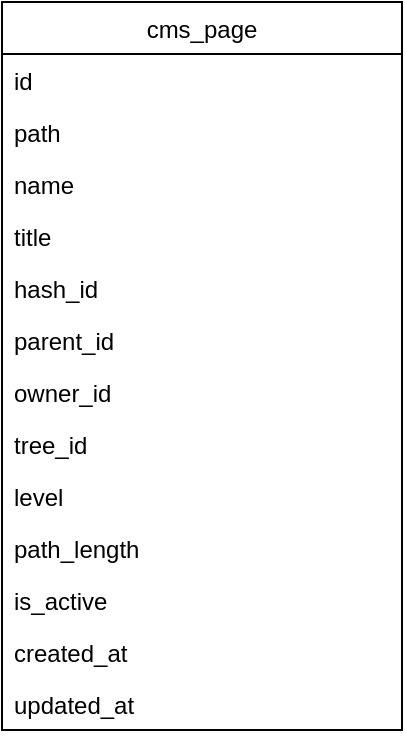 <mxfile version="14.8.4" type="github">
  <diagram id="aWt1LWawAqIm8yfcsrO_" name="Page-1">
    <mxGraphModel dx="1422" dy="771" grid="1" gridSize="10" guides="1" tooltips="1" connect="1" arrows="1" fold="1" page="1" pageScale="1" pageWidth="827" pageHeight="1169" math="0" shadow="0">
      <root>
        <mxCell id="0" />
        <mxCell id="1" parent="0" />
        <mxCell id="LMq6hzKR4a6KK_8_m5_y-1" value="cms_page" style="swimlane;fontStyle=0;childLayout=stackLayout;horizontal=1;startSize=26;horizontalStack=0;resizeParent=1;resizeParentMax=0;resizeLast=0;collapsible=1;marginBottom=0;" vertex="1" parent="1">
          <mxGeometry x="80" y="80" width="200" height="364" as="geometry" />
        </mxCell>
        <mxCell id="LMq6hzKR4a6KK_8_m5_y-2" value="id" style="text;strokeColor=none;fillColor=none;align=left;verticalAlign=top;spacingLeft=4;spacingRight=4;overflow=hidden;rotatable=0;points=[[0,0.5],[1,0.5]];portConstraint=eastwest;" vertex="1" parent="LMq6hzKR4a6KK_8_m5_y-1">
          <mxGeometry y="26" width="200" height="26" as="geometry" />
        </mxCell>
        <mxCell id="LMq6hzKR4a6KK_8_m5_y-3" value="path" style="text;strokeColor=none;fillColor=none;align=left;verticalAlign=top;spacingLeft=4;spacingRight=4;overflow=hidden;rotatable=0;points=[[0,0.5],[1,0.5]];portConstraint=eastwest;" vertex="1" parent="LMq6hzKR4a6KK_8_m5_y-1">
          <mxGeometry y="52" width="200" height="26" as="geometry" />
        </mxCell>
        <mxCell id="LMq6hzKR4a6KK_8_m5_y-4" value="name" style="text;strokeColor=none;fillColor=none;align=left;verticalAlign=top;spacingLeft=4;spacingRight=4;overflow=hidden;rotatable=0;points=[[0,0.5],[1,0.5]];portConstraint=eastwest;" vertex="1" parent="LMq6hzKR4a6KK_8_m5_y-1">
          <mxGeometry y="78" width="200" height="26" as="geometry" />
        </mxCell>
        <mxCell id="LMq6hzKR4a6KK_8_m5_y-5" value="title" style="text;strokeColor=none;fillColor=none;align=left;verticalAlign=top;spacingLeft=4;spacingRight=4;overflow=hidden;rotatable=0;points=[[0,0.5],[1,0.5]];portConstraint=eastwest;" vertex="1" parent="LMq6hzKR4a6KK_8_m5_y-1">
          <mxGeometry y="104" width="200" height="26" as="geometry" />
        </mxCell>
        <mxCell id="LMq6hzKR4a6KK_8_m5_y-6" value="hash_id" style="text;strokeColor=none;fillColor=none;align=left;verticalAlign=top;spacingLeft=4;spacingRight=4;overflow=hidden;rotatable=0;points=[[0,0.5],[1,0.5]];portConstraint=eastwest;" vertex="1" parent="LMq6hzKR4a6KK_8_m5_y-1">
          <mxGeometry y="130" width="200" height="26" as="geometry" />
        </mxCell>
        <mxCell id="LMq6hzKR4a6KK_8_m5_y-7" value="parent_id" style="text;strokeColor=none;fillColor=none;align=left;verticalAlign=top;spacingLeft=4;spacingRight=4;overflow=hidden;rotatable=0;points=[[0,0.5],[1,0.5]];portConstraint=eastwest;" vertex="1" parent="LMq6hzKR4a6KK_8_m5_y-1">
          <mxGeometry y="156" width="200" height="26" as="geometry" />
        </mxCell>
        <mxCell id="LMq6hzKR4a6KK_8_m5_y-8" value="owner_id" style="text;strokeColor=none;fillColor=none;align=left;verticalAlign=top;spacingLeft=4;spacingRight=4;overflow=hidden;rotatable=0;points=[[0,0.5],[1,0.5]];portConstraint=eastwest;" vertex="1" parent="LMq6hzKR4a6KK_8_m5_y-1">
          <mxGeometry y="182" width="200" height="26" as="geometry" />
        </mxCell>
        <mxCell id="LMq6hzKR4a6KK_8_m5_y-9" value="tree_id" style="text;strokeColor=none;fillColor=none;align=left;verticalAlign=top;spacingLeft=4;spacingRight=4;overflow=hidden;rotatable=0;points=[[0,0.5],[1,0.5]];portConstraint=eastwest;" vertex="1" parent="LMq6hzKR4a6KK_8_m5_y-1">
          <mxGeometry y="208" width="200" height="26" as="geometry" />
        </mxCell>
        <mxCell id="LMq6hzKR4a6KK_8_m5_y-10" value="level" style="text;strokeColor=none;fillColor=none;align=left;verticalAlign=top;spacingLeft=4;spacingRight=4;overflow=hidden;rotatable=0;points=[[0,0.5],[1,0.5]];portConstraint=eastwest;" vertex="1" parent="LMq6hzKR4a6KK_8_m5_y-1">
          <mxGeometry y="234" width="200" height="26" as="geometry" />
        </mxCell>
        <mxCell id="LMq6hzKR4a6KK_8_m5_y-11" value="path_length" style="text;strokeColor=none;fillColor=none;align=left;verticalAlign=top;spacingLeft=4;spacingRight=4;overflow=hidden;rotatable=0;points=[[0,0.5],[1,0.5]];portConstraint=eastwest;" vertex="1" parent="LMq6hzKR4a6KK_8_m5_y-1">
          <mxGeometry y="260" width="200" height="26" as="geometry" />
        </mxCell>
        <mxCell id="LMq6hzKR4a6KK_8_m5_y-12" value="is_active" style="text;strokeColor=none;fillColor=none;align=left;verticalAlign=top;spacingLeft=4;spacingRight=4;overflow=hidden;rotatable=0;points=[[0,0.5],[1,0.5]];portConstraint=eastwest;" vertex="1" parent="LMq6hzKR4a6KK_8_m5_y-1">
          <mxGeometry y="286" width="200" height="26" as="geometry" />
        </mxCell>
        <mxCell id="LMq6hzKR4a6KK_8_m5_y-13" value="created_at" style="text;strokeColor=none;fillColor=none;align=left;verticalAlign=top;spacingLeft=4;spacingRight=4;overflow=hidden;rotatable=0;points=[[0,0.5],[1,0.5]];portConstraint=eastwest;" vertex="1" parent="LMq6hzKR4a6KK_8_m5_y-1">
          <mxGeometry y="312" width="200" height="26" as="geometry" />
        </mxCell>
        <mxCell id="LMq6hzKR4a6KK_8_m5_y-14" value="updated_at" style="text;strokeColor=none;fillColor=none;align=left;verticalAlign=top;spacingLeft=4;spacingRight=4;overflow=hidden;rotatable=0;points=[[0,0.5],[1,0.5]];portConstraint=eastwest;" vertex="1" parent="LMq6hzKR4a6KK_8_m5_y-1">
          <mxGeometry y="338" width="200" height="26" as="geometry" />
        </mxCell>
      </root>
    </mxGraphModel>
  </diagram>
</mxfile>
